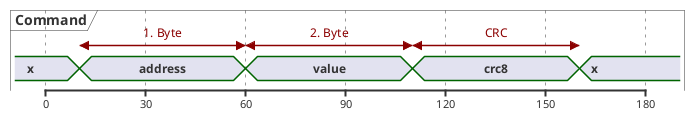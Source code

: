 @startuml
'clock clk with period 5
concise "Command" as db

db is x

scale 30 as 100 pixels

@0

@+10
db is address
@db
@+0 <-> @+50 : 1. Byte

@+50
db is value
@db
@+0 <-> @+50 : 2. Byte

@+50
db is crc8
@db
@+0 <-> @+50 : CRC

@+50
db is x
@enduml